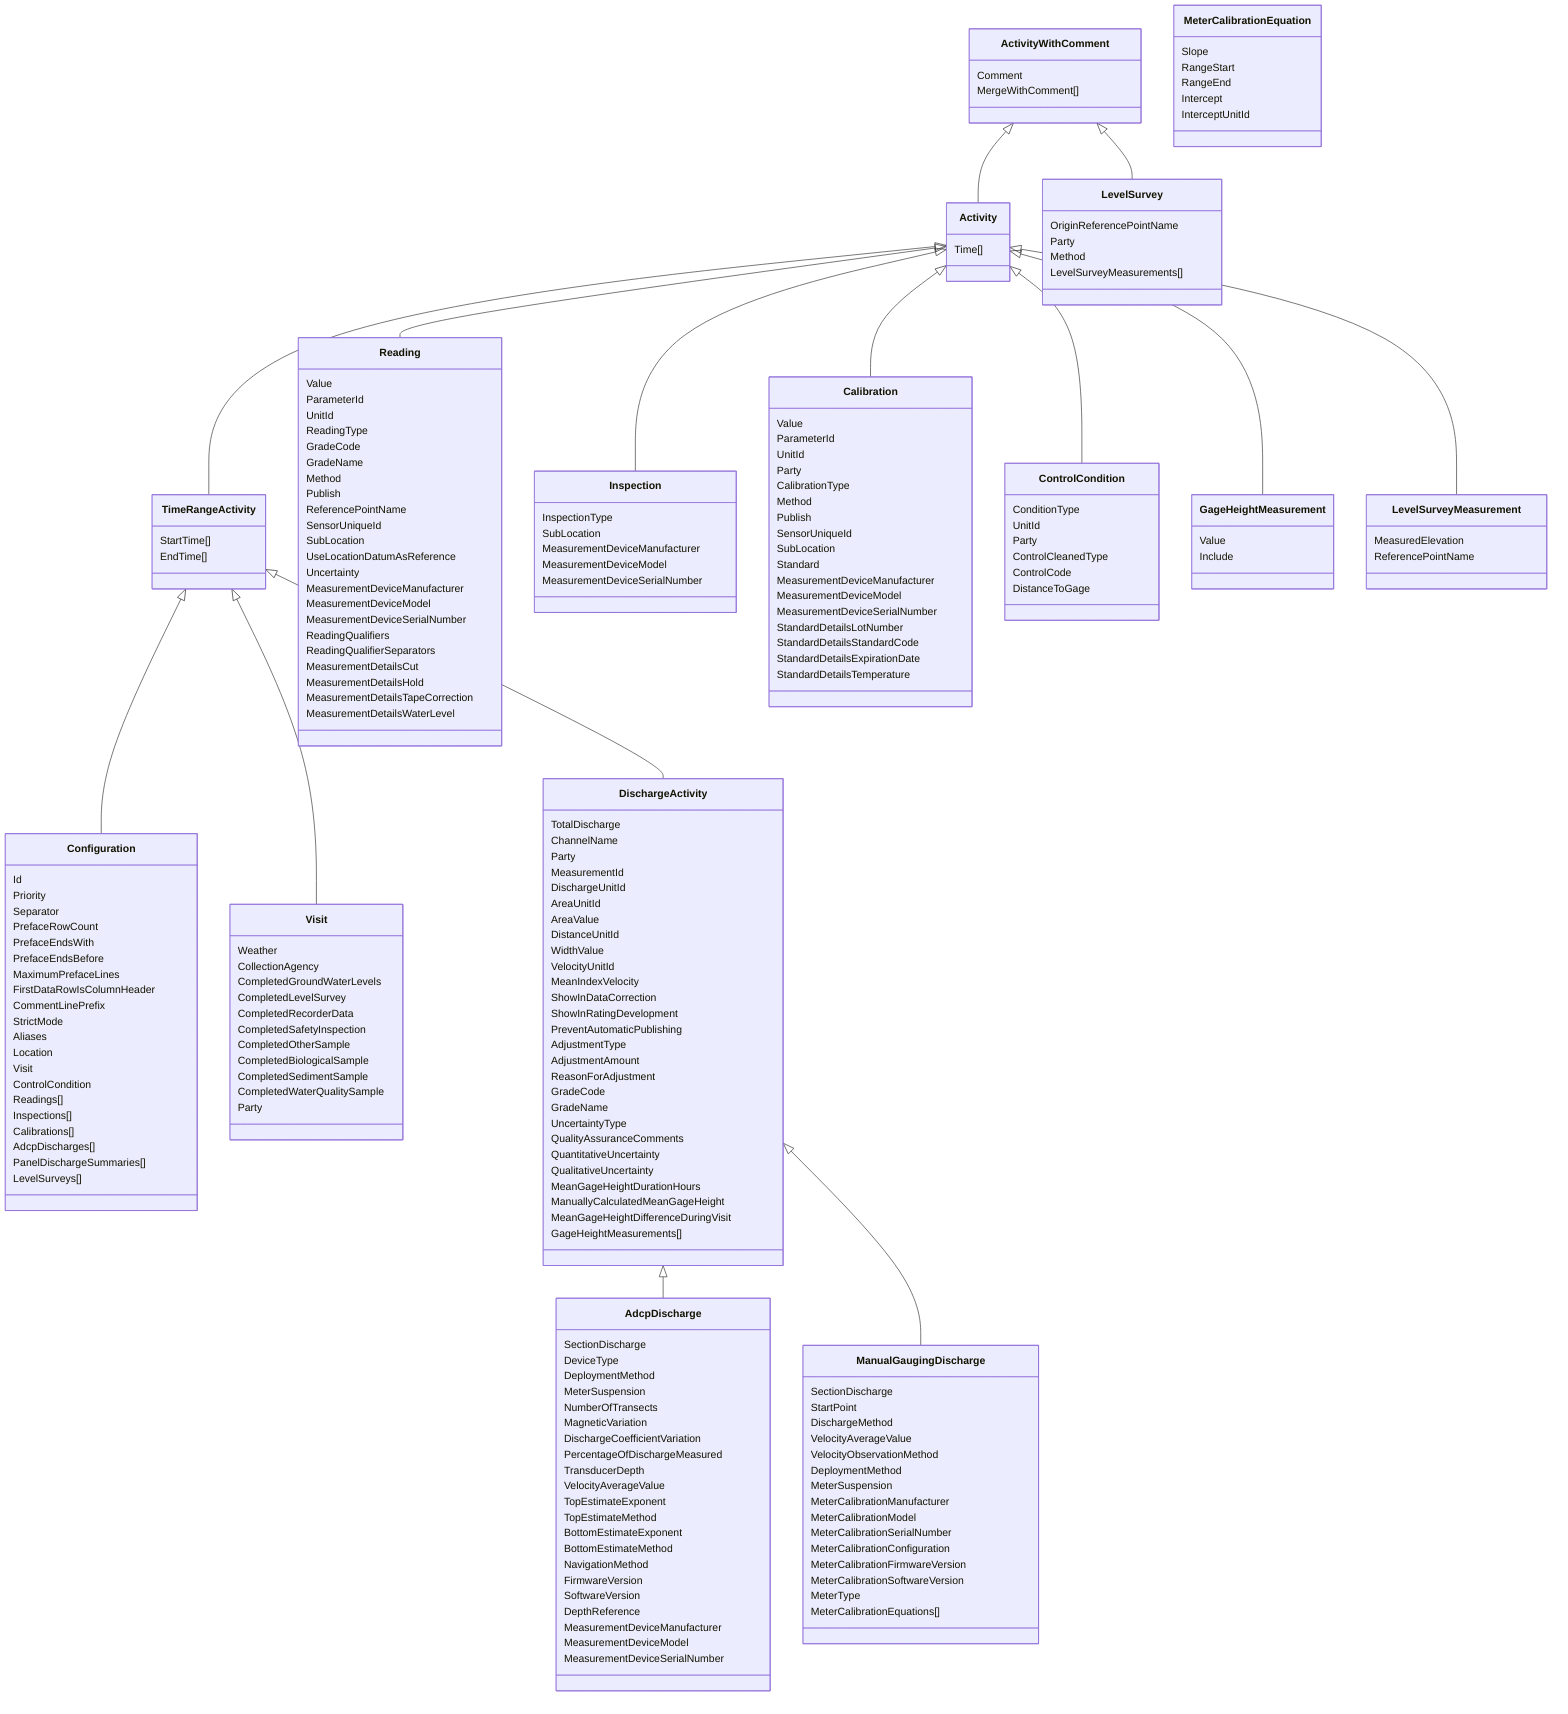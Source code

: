 classDiagram

  TimeRangeActivity <|-- Configuration
  class Configuration {
      Id
      Priority
      Separator
      PrefaceRowCount
      PrefaceEndsWith
      PrefaceEndsBefore
      MaximumPrefaceLines
      FirstDataRowIsColumnHeader
      CommentLinePrefix
      StrictMode
      Aliases
      Location
      Visit
      ControlCondition
      Readings[]
      Inspections[]
      Calibrations[]
      AdcpDischarges[]
      PanelDischargeSummaries[]
      LevelSurveys[]
  }

  class ActivityWithComment {
      Comment
      MergeWithComment[]
  }
  
  ActivityWithComment <|-- Activity
  class Activity {
      Time[]
  }
  
  Activity <|-- TimeRangeActivity
  class TimeRangeActivity {
      StartTime[]
      EndTime[]
  }
  
  TimeRangeActivity <|-- Visit
  class Visit {
      Weather
      CollectionAgency
      CompletedGroundWaterLevels
      CompletedLevelSurvey
      CompletedRecorderData
      CompletedSafetyInspection
      CompletedOtherSample
      CompletedBiologicalSample
      CompletedSedimentSample
      CompletedWaterQualitySample
      Party
  }
  
  Activity <|-- Reading
  class Reading {
      Value
      ParameterId
      UnitId
      ReadingType
      GradeCode
      GradeName
      Method
      Publish
      ReferencePointName
      SensorUniqueId
      SubLocation
      UseLocationDatumAsReference
      Uncertainty
      MeasurementDeviceManufacturer
      MeasurementDeviceModel
      MeasurementDeviceSerialNumber
      ReadingQualifiers
      ReadingQualifierSeparators
      MeasurementDetailsCut
      MeasurementDetailsHold
      MeasurementDetailsTapeCorrection
      MeasurementDetailsWaterLevel
  }
  
  Activity <|-- Inspection
  class Inspection {
      InspectionType
      SubLocation
      MeasurementDeviceManufacturer
      MeasurementDeviceModel
      MeasurementDeviceSerialNumber
  }
  
  Activity <|-- Calibration
  class Calibration {
      Value
      ParameterId
      UnitId
      Party
      CalibrationType
      Method
      Publish
      SensorUniqueId
      SubLocation
      Standard
      MeasurementDeviceManufacturer
      MeasurementDeviceModel
      MeasurementDeviceSerialNumber
      StandardDetailsLotNumber
      StandardDetailsStandardCode
      StandardDetailsExpirationDate
      StandardDetailsTemperature
  }
  
  Activity <|-- ControlCondition
  class ControlCondition {
      ConditionType
      UnitId
      Party
      ControlCleanedType
      ControlCode
      DistanceToGage
  }
  
  TimeRangeActivity <|-- DischargeActivity
  class DischargeActivity {
      TotalDischarge
      ChannelName
      Party
      MeasurementId
      DischargeUnitId
      AreaUnitId
      AreaValue
      DistanceUnitId
      WidthValue
      VelocityUnitId
      MeanIndexVelocity
      ShowInDataCorrection
      ShowInRatingDevelopment
      PreventAutomaticPublishing
      AdjustmentType
      AdjustmentAmount
      ReasonForAdjustment
      GradeCode
      GradeName
      UncertaintyType
      QualityAssuranceComments
      QuantitativeUncertainty
      QualitativeUncertainty
      MeanGageHeightDurationHours
      ManuallyCalculatedMeanGageHeight
      MeanGageHeightDifferenceDuringVisit
      GageHeightMeasurements[]
  }
  
  Activity <|-- GageHeightMeasurement
  class GageHeightMeasurement {
      Value
      Include
  }
  
  DischargeActivity <|-- AdcpDischarge
  class AdcpDischarge {
      SectionDischarge
      DeviceType
      DeploymentMethod
      MeterSuspension
      NumberOfTransects
      MagneticVariation
      DischargeCoefficientVariation
      PercentageOfDischargeMeasured
      TransducerDepth
      VelocityAverageValue
      TopEstimateExponent
      TopEstimateMethod
      BottomEstimateExponent
      BottomEstimateMethod
      NavigationMethod
      FirmwareVersion
      SoftwareVersion
      DepthReference
      MeasurementDeviceManufacturer
      MeasurementDeviceModel
      MeasurementDeviceSerialNumber
  }
  
  DischargeActivity <|-- ManualGaugingDischarge
  class ManualGaugingDischarge {
      SectionDischarge
      StartPoint
      DischargeMethod
      VelocityAverageValue
      VelocityObservationMethod
      DeploymentMethod
      MeterSuspension
      MeterCalibrationManufacturer
      MeterCalibrationModel
      MeterCalibrationSerialNumber
      MeterCalibrationConfiguration
      MeterCalibrationFirmwareVersion
      MeterCalibrationSoftwareVersion
      MeterType
      MeterCalibrationEquations[]
  }

  class MeterCalibrationEquation {
      Slope
      RangeStart
      RangeEnd
      Intercept
      InterceptUnitId
  }
  
  ActivityWithComment <|-- LevelSurvey
  class LevelSurvey {
      OriginReferencePointName
      Party
      Method
      LevelSurveyMeasurements[]
  }
  
  Activity <|-- LevelSurveyMeasurement
  class LevelSurveyMeasurement {
      MeasuredElevation
      ReferencePointName
  }